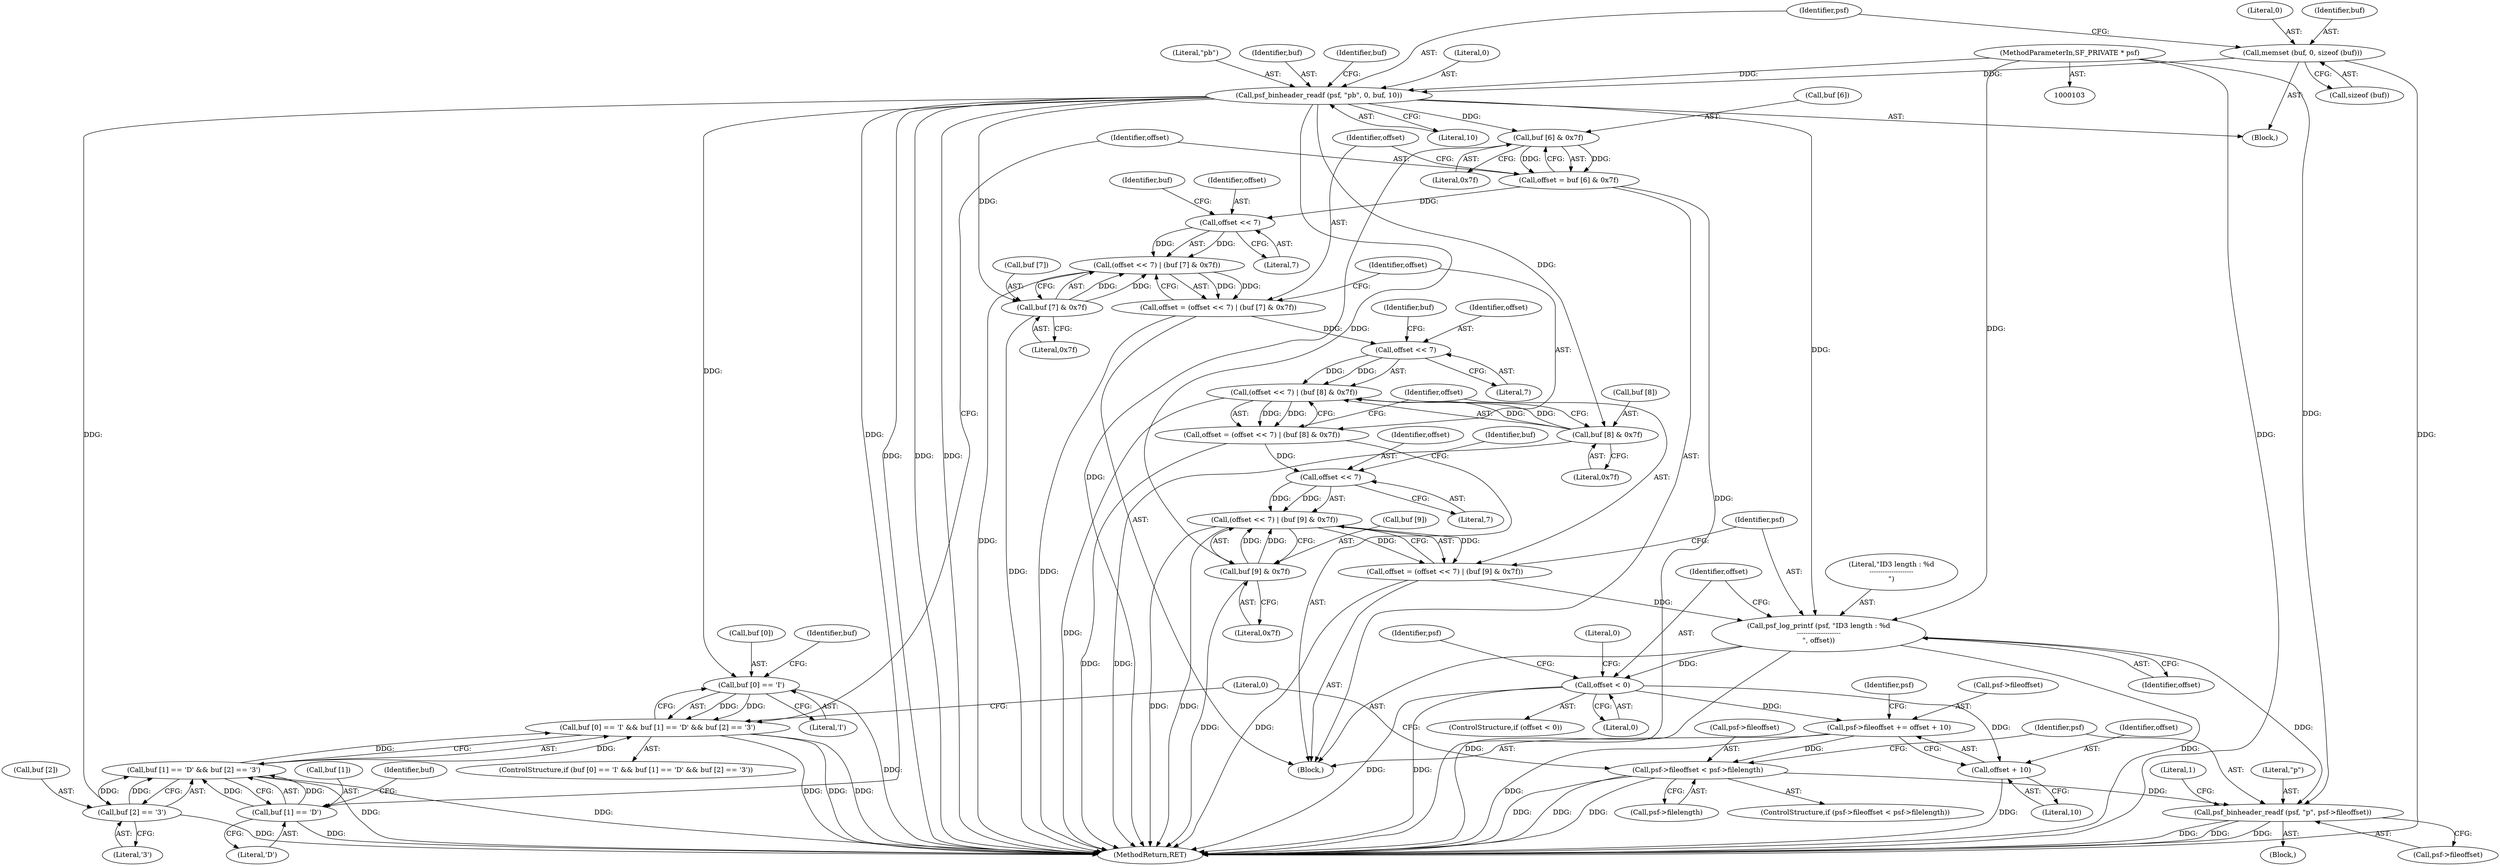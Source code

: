 digraph "0_libsndfile_f457b7b5ecfe91697ed01cfc825772c4d8de1236@API" {
"1000112" [label="(Call,psf_binheader_readf (psf, \"pb\", 0, buf, 10))"];
"1000104" [label="(MethodParameterIn,SF_PRIVATE * psf)"];
"1000107" [label="(Call,memset (buf, 0, sizeof (buf)))"];
"1000120" [label="(Call,buf [0] == 'I')"];
"1000119" [label="(Call,buf [0] == 'I' && buf [1] == 'D' && buf [2] == '3')"];
"1000126" [label="(Call,buf [1] == 'D')"];
"1000125" [label="(Call,buf [1] == 'D' && buf [2] == '3')"];
"1000131" [label="(Call,buf [2] == '3')"];
"1000140" [label="(Call,buf [6] & 0x7f)"];
"1000138" [label="(Call,offset = buf [6] & 0x7f)"];
"1000148" [label="(Call,offset << 7)"];
"1000147" [label="(Call,(offset << 7) | (buf [7] & 0x7f))"];
"1000145" [label="(Call,offset = (offset << 7) | (buf [7] & 0x7f))"];
"1000159" [label="(Call,offset << 7)"];
"1000158" [label="(Call,(offset << 7) | (buf [8] & 0x7f))"];
"1000156" [label="(Call,offset = (offset << 7) | (buf [8] & 0x7f))"];
"1000170" [label="(Call,offset << 7)"];
"1000169" [label="(Call,(offset << 7) | (buf [9] & 0x7f))"];
"1000167" [label="(Call,offset = (offset << 7) | (buf [9] & 0x7f))"];
"1000178" [label="(Call,psf_log_printf (psf, \"ID3 length : %d\n--------------------\n\", offset))"];
"1000183" [label="(Call,offset < 0)"];
"1000188" [label="(Call,psf->fileoffset += offset + 10)"];
"1000196" [label="(Call,psf->fileoffset < psf->filelength)"];
"1000204" [label="(Call,psf_binheader_readf (psf, \"p\", psf->fileoffset))"];
"1000192" [label="(Call,offset + 10)"];
"1000151" [label="(Call,buf [7] & 0x7f)"];
"1000162" [label="(Call,buf [8] & 0x7f)"];
"1000173" [label="(Call,buf [9] & 0x7f)"];
"1000177" [label="(Literal,0x7f)"];
"1000112" [label="(Call,psf_binheader_readf (psf, \"pb\", 0, buf, 10))"];
"1000114" [label="(Literal,\"pb\")"];
"1000170" [label="(Call,offset << 7)"];
"1000200" [label="(Call,psf->filelength)"];
"1000152" [label="(Call,buf [7])"];
"1000118" [label="(ControlStructure,if (buf [0] == 'I' && buf [1] == 'D' && buf [2] == '3'))"];
"1000147" [label="(Call,(offset << 7) | (buf [7] & 0x7f))"];
"1000163" [label="(Call,buf [8])"];
"1000207" [label="(Call,psf->fileoffset)"];
"1000108" [label="(Identifier,buf)"];
"1000133" [label="(Identifier,buf)"];
"1000171" [label="(Identifier,offset)"];
"1000178" [label="(Call,psf_log_printf (psf, \"ID3 length : %d\n--------------------\n\", offset))"];
"1000149" [label="(Identifier,offset)"];
"1000188" [label="(Call,psf->fileoffset += offset + 10)"];
"1000157" [label="(Identifier,offset)"];
"1000161" [label="(Literal,7)"];
"1000132" [label="(Call,buf [2])"];
"1000127" [label="(Call,buf [1])"];
"1000120" [label="(Call,buf [0] == 'I')"];
"1000124" [label="(Literal,'I')"];
"1000146" [label="(Identifier,offset)"];
"1000195" [label="(ControlStructure,if (psf->fileoffset < psf->filelength))"];
"1000116" [label="(Identifier,buf)"];
"1000179" [label="(Identifier,psf)"];
"1000180" [label="(Literal,\"ID3 length : %d\n--------------------\n\")"];
"1000144" [label="(Literal,0x7f)"];
"1000125" [label="(Call,buf [1] == 'D' && buf [2] == '3')"];
"1000173" [label="(Call,buf [9] & 0x7f)"];
"1000128" [label="(Identifier,buf)"];
"1000107" [label="(Call,memset (buf, 0, sizeof (buf)))"];
"1000205" [label="(Identifier,psf)"];
"1000203" [label="(Block,)"];
"1000131" [label="(Call,buf [2] == '3')"];
"1000190" [label="(Identifier,psf)"];
"1000138" [label="(Call,offset = buf [6] & 0x7f)"];
"1000162" [label="(Call,buf [8] & 0x7f)"];
"1000130" [label="(Literal,'D')"];
"1000184" [label="(Identifier,offset)"];
"1000175" [label="(Identifier,buf)"];
"1000141" [label="(Call,buf [6])"];
"1000117" [label="(Literal,10)"];
"1000172" [label="(Literal,7)"];
"1000140" [label="(Call,buf [6] & 0x7f)"];
"1000122" [label="(Identifier,buf)"];
"1000139" [label="(Identifier,offset)"];
"1000183" [label="(Call,offset < 0)"];
"1000174" [label="(Call,buf [9])"];
"1000126" [label="(Call,buf [1] == 'D')"];
"1000148" [label="(Call,offset << 7)"];
"1000192" [label="(Call,offset + 10)"];
"1000213" [label="(Literal,0)"];
"1000158" [label="(Call,(offset << 7) | (buf [8] & 0x7f))"];
"1000198" [label="(Identifier,psf)"];
"1000109" [label="(Literal,0)"];
"1000110" [label="(Call,sizeof (buf))"];
"1000193" [label="(Identifier,offset)"];
"1000167" [label="(Call,offset = (offset << 7) | (buf [9] & 0x7f))"];
"1000121" [label="(Call,buf [0])"];
"1000153" [label="(Identifier,buf)"];
"1000185" [label="(Literal,0)"];
"1000155" [label="(Literal,0x7f)"];
"1000204" [label="(Call,psf_binheader_readf (psf, \"p\", psf->fileoffset))"];
"1000135" [label="(Literal,'3')"];
"1000189" [label="(Call,psf->fileoffset)"];
"1000168" [label="(Identifier,offset)"];
"1000182" [label="(ControlStructure,if (offset < 0))"];
"1000197" [label="(Call,psf->fileoffset)"];
"1000164" [label="(Identifier,buf)"];
"1000169" [label="(Call,(offset << 7) | (buf [9] & 0x7f))"];
"1000113" [label="(Identifier,psf)"];
"1000194" [label="(Literal,10)"];
"1000214" [label="(MethodReturn,RET)"];
"1000166" [label="(Literal,0x7f)"];
"1000206" [label="(Literal,\"p\")"];
"1000160" [label="(Identifier,offset)"];
"1000187" [label="(Literal,0)"];
"1000151" [label="(Call,buf [7] & 0x7f)"];
"1000181" [label="(Identifier,offset)"];
"1000150" [label="(Literal,7)"];
"1000136" [label="(Block,)"];
"1000115" [label="(Literal,0)"];
"1000105" [label="(Block,)"];
"1000104" [label="(MethodParameterIn,SF_PRIVATE * psf)"];
"1000156" [label="(Call,offset = (offset << 7) | (buf [8] & 0x7f))"];
"1000196" [label="(Call,psf->fileoffset < psf->filelength)"];
"1000159" [label="(Call,offset << 7)"];
"1000119" [label="(Call,buf [0] == 'I' && buf [1] == 'D' && buf [2] == '3')"];
"1000211" [label="(Literal,1)"];
"1000145" [label="(Call,offset = (offset << 7) | (buf [7] & 0x7f))"];
"1000112" -> "1000105"  [label="AST: "];
"1000112" -> "1000117"  [label="CFG: "];
"1000113" -> "1000112"  [label="AST: "];
"1000114" -> "1000112"  [label="AST: "];
"1000115" -> "1000112"  [label="AST: "];
"1000116" -> "1000112"  [label="AST: "];
"1000117" -> "1000112"  [label="AST: "];
"1000122" -> "1000112"  [label="CFG: "];
"1000112" -> "1000214"  [label="DDG: "];
"1000112" -> "1000214"  [label="DDG: "];
"1000112" -> "1000214"  [label="DDG: "];
"1000104" -> "1000112"  [label="DDG: "];
"1000107" -> "1000112"  [label="DDG: "];
"1000112" -> "1000120"  [label="DDG: "];
"1000112" -> "1000126"  [label="DDG: "];
"1000112" -> "1000131"  [label="DDG: "];
"1000112" -> "1000140"  [label="DDG: "];
"1000112" -> "1000151"  [label="DDG: "];
"1000112" -> "1000162"  [label="DDG: "];
"1000112" -> "1000173"  [label="DDG: "];
"1000112" -> "1000178"  [label="DDG: "];
"1000104" -> "1000103"  [label="AST: "];
"1000104" -> "1000214"  [label="DDG: "];
"1000104" -> "1000178"  [label="DDG: "];
"1000104" -> "1000204"  [label="DDG: "];
"1000107" -> "1000105"  [label="AST: "];
"1000107" -> "1000110"  [label="CFG: "];
"1000108" -> "1000107"  [label="AST: "];
"1000109" -> "1000107"  [label="AST: "];
"1000110" -> "1000107"  [label="AST: "];
"1000113" -> "1000107"  [label="CFG: "];
"1000107" -> "1000214"  [label="DDG: "];
"1000120" -> "1000119"  [label="AST: "];
"1000120" -> "1000124"  [label="CFG: "];
"1000121" -> "1000120"  [label="AST: "];
"1000124" -> "1000120"  [label="AST: "];
"1000128" -> "1000120"  [label="CFG: "];
"1000119" -> "1000120"  [label="CFG: "];
"1000120" -> "1000214"  [label="DDG: "];
"1000120" -> "1000119"  [label="DDG: "];
"1000120" -> "1000119"  [label="DDG: "];
"1000119" -> "1000118"  [label="AST: "];
"1000119" -> "1000125"  [label="CFG: "];
"1000125" -> "1000119"  [label="AST: "];
"1000139" -> "1000119"  [label="CFG: "];
"1000213" -> "1000119"  [label="CFG: "];
"1000119" -> "1000214"  [label="DDG: "];
"1000119" -> "1000214"  [label="DDG: "];
"1000119" -> "1000214"  [label="DDG: "];
"1000125" -> "1000119"  [label="DDG: "];
"1000125" -> "1000119"  [label="DDG: "];
"1000126" -> "1000125"  [label="AST: "];
"1000126" -> "1000130"  [label="CFG: "];
"1000127" -> "1000126"  [label="AST: "];
"1000130" -> "1000126"  [label="AST: "];
"1000133" -> "1000126"  [label="CFG: "];
"1000125" -> "1000126"  [label="CFG: "];
"1000126" -> "1000214"  [label="DDG: "];
"1000126" -> "1000125"  [label="DDG: "];
"1000126" -> "1000125"  [label="DDG: "];
"1000125" -> "1000131"  [label="CFG: "];
"1000131" -> "1000125"  [label="AST: "];
"1000125" -> "1000214"  [label="DDG: "];
"1000125" -> "1000214"  [label="DDG: "];
"1000131" -> "1000125"  [label="DDG: "];
"1000131" -> "1000125"  [label="DDG: "];
"1000131" -> "1000135"  [label="CFG: "];
"1000132" -> "1000131"  [label="AST: "];
"1000135" -> "1000131"  [label="AST: "];
"1000131" -> "1000214"  [label="DDG: "];
"1000140" -> "1000138"  [label="AST: "];
"1000140" -> "1000144"  [label="CFG: "];
"1000141" -> "1000140"  [label="AST: "];
"1000144" -> "1000140"  [label="AST: "];
"1000138" -> "1000140"  [label="CFG: "];
"1000140" -> "1000214"  [label="DDG: "];
"1000140" -> "1000138"  [label="DDG: "];
"1000140" -> "1000138"  [label="DDG: "];
"1000138" -> "1000136"  [label="AST: "];
"1000139" -> "1000138"  [label="AST: "];
"1000146" -> "1000138"  [label="CFG: "];
"1000138" -> "1000214"  [label="DDG: "];
"1000138" -> "1000148"  [label="DDG: "];
"1000148" -> "1000147"  [label="AST: "];
"1000148" -> "1000150"  [label="CFG: "];
"1000149" -> "1000148"  [label="AST: "];
"1000150" -> "1000148"  [label="AST: "];
"1000153" -> "1000148"  [label="CFG: "];
"1000148" -> "1000147"  [label="DDG: "];
"1000148" -> "1000147"  [label="DDG: "];
"1000147" -> "1000145"  [label="AST: "];
"1000147" -> "1000151"  [label="CFG: "];
"1000151" -> "1000147"  [label="AST: "];
"1000145" -> "1000147"  [label="CFG: "];
"1000147" -> "1000214"  [label="DDG: "];
"1000147" -> "1000145"  [label="DDG: "];
"1000147" -> "1000145"  [label="DDG: "];
"1000151" -> "1000147"  [label="DDG: "];
"1000151" -> "1000147"  [label="DDG: "];
"1000145" -> "1000136"  [label="AST: "];
"1000146" -> "1000145"  [label="AST: "];
"1000157" -> "1000145"  [label="CFG: "];
"1000145" -> "1000214"  [label="DDG: "];
"1000145" -> "1000159"  [label="DDG: "];
"1000159" -> "1000158"  [label="AST: "];
"1000159" -> "1000161"  [label="CFG: "];
"1000160" -> "1000159"  [label="AST: "];
"1000161" -> "1000159"  [label="AST: "];
"1000164" -> "1000159"  [label="CFG: "];
"1000159" -> "1000158"  [label="DDG: "];
"1000159" -> "1000158"  [label="DDG: "];
"1000158" -> "1000156"  [label="AST: "];
"1000158" -> "1000162"  [label="CFG: "];
"1000162" -> "1000158"  [label="AST: "];
"1000156" -> "1000158"  [label="CFG: "];
"1000158" -> "1000214"  [label="DDG: "];
"1000158" -> "1000156"  [label="DDG: "];
"1000158" -> "1000156"  [label="DDG: "];
"1000162" -> "1000158"  [label="DDG: "];
"1000162" -> "1000158"  [label="DDG: "];
"1000156" -> "1000136"  [label="AST: "];
"1000157" -> "1000156"  [label="AST: "];
"1000168" -> "1000156"  [label="CFG: "];
"1000156" -> "1000214"  [label="DDG: "];
"1000156" -> "1000170"  [label="DDG: "];
"1000170" -> "1000169"  [label="AST: "];
"1000170" -> "1000172"  [label="CFG: "];
"1000171" -> "1000170"  [label="AST: "];
"1000172" -> "1000170"  [label="AST: "];
"1000175" -> "1000170"  [label="CFG: "];
"1000170" -> "1000169"  [label="DDG: "];
"1000170" -> "1000169"  [label="DDG: "];
"1000169" -> "1000167"  [label="AST: "];
"1000169" -> "1000173"  [label="CFG: "];
"1000173" -> "1000169"  [label="AST: "];
"1000167" -> "1000169"  [label="CFG: "];
"1000169" -> "1000214"  [label="DDG: "];
"1000169" -> "1000214"  [label="DDG: "];
"1000169" -> "1000167"  [label="DDG: "];
"1000169" -> "1000167"  [label="DDG: "];
"1000173" -> "1000169"  [label="DDG: "];
"1000173" -> "1000169"  [label="DDG: "];
"1000167" -> "1000136"  [label="AST: "];
"1000168" -> "1000167"  [label="AST: "];
"1000179" -> "1000167"  [label="CFG: "];
"1000167" -> "1000214"  [label="DDG: "];
"1000167" -> "1000178"  [label="DDG: "];
"1000178" -> "1000136"  [label="AST: "];
"1000178" -> "1000181"  [label="CFG: "];
"1000179" -> "1000178"  [label="AST: "];
"1000180" -> "1000178"  [label="AST: "];
"1000181" -> "1000178"  [label="AST: "];
"1000184" -> "1000178"  [label="CFG: "];
"1000178" -> "1000214"  [label="DDG: "];
"1000178" -> "1000214"  [label="DDG: "];
"1000178" -> "1000183"  [label="DDG: "];
"1000178" -> "1000204"  [label="DDG: "];
"1000183" -> "1000182"  [label="AST: "];
"1000183" -> "1000185"  [label="CFG: "];
"1000184" -> "1000183"  [label="AST: "];
"1000185" -> "1000183"  [label="AST: "];
"1000187" -> "1000183"  [label="CFG: "];
"1000190" -> "1000183"  [label="CFG: "];
"1000183" -> "1000214"  [label="DDG: "];
"1000183" -> "1000214"  [label="DDG: "];
"1000183" -> "1000188"  [label="DDG: "];
"1000183" -> "1000192"  [label="DDG: "];
"1000188" -> "1000136"  [label="AST: "];
"1000188" -> "1000192"  [label="CFG: "];
"1000189" -> "1000188"  [label="AST: "];
"1000192" -> "1000188"  [label="AST: "];
"1000198" -> "1000188"  [label="CFG: "];
"1000188" -> "1000214"  [label="DDG: "];
"1000188" -> "1000196"  [label="DDG: "];
"1000196" -> "1000195"  [label="AST: "];
"1000196" -> "1000200"  [label="CFG: "];
"1000197" -> "1000196"  [label="AST: "];
"1000200" -> "1000196"  [label="AST: "];
"1000205" -> "1000196"  [label="CFG: "];
"1000213" -> "1000196"  [label="CFG: "];
"1000196" -> "1000214"  [label="DDG: "];
"1000196" -> "1000214"  [label="DDG: "];
"1000196" -> "1000214"  [label="DDG: "];
"1000196" -> "1000204"  [label="DDG: "];
"1000204" -> "1000203"  [label="AST: "];
"1000204" -> "1000207"  [label="CFG: "];
"1000205" -> "1000204"  [label="AST: "];
"1000206" -> "1000204"  [label="AST: "];
"1000207" -> "1000204"  [label="AST: "];
"1000211" -> "1000204"  [label="CFG: "];
"1000204" -> "1000214"  [label="DDG: "];
"1000204" -> "1000214"  [label="DDG: "];
"1000204" -> "1000214"  [label="DDG: "];
"1000192" -> "1000194"  [label="CFG: "];
"1000193" -> "1000192"  [label="AST: "];
"1000194" -> "1000192"  [label="AST: "];
"1000192" -> "1000214"  [label="DDG: "];
"1000151" -> "1000155"  [label="CFG: "];
"1000152" -> "1000151"  [label="AST: "];
"1000155" -> "1000151"  [label="AST: "];
"1000151" -> "1000214"  [label="DDG: "];
"1000162" -> "1000166"  [label="CFG: "];
"1000163" -> "1000162"  [label="AST: "];
"1000166" -> "1000162"  [label="AST: "];
"1000162" -> "1000214"  [label="DDG: "];
"1000173" -> "1000177"  [label="CFG: "];
"1000174" -> "1000173"  [label="AST: "];
"1000177" -> "1000173"  [label="AST: "];
"1000173" -> "1000214"  [label="DDG: "];
}
